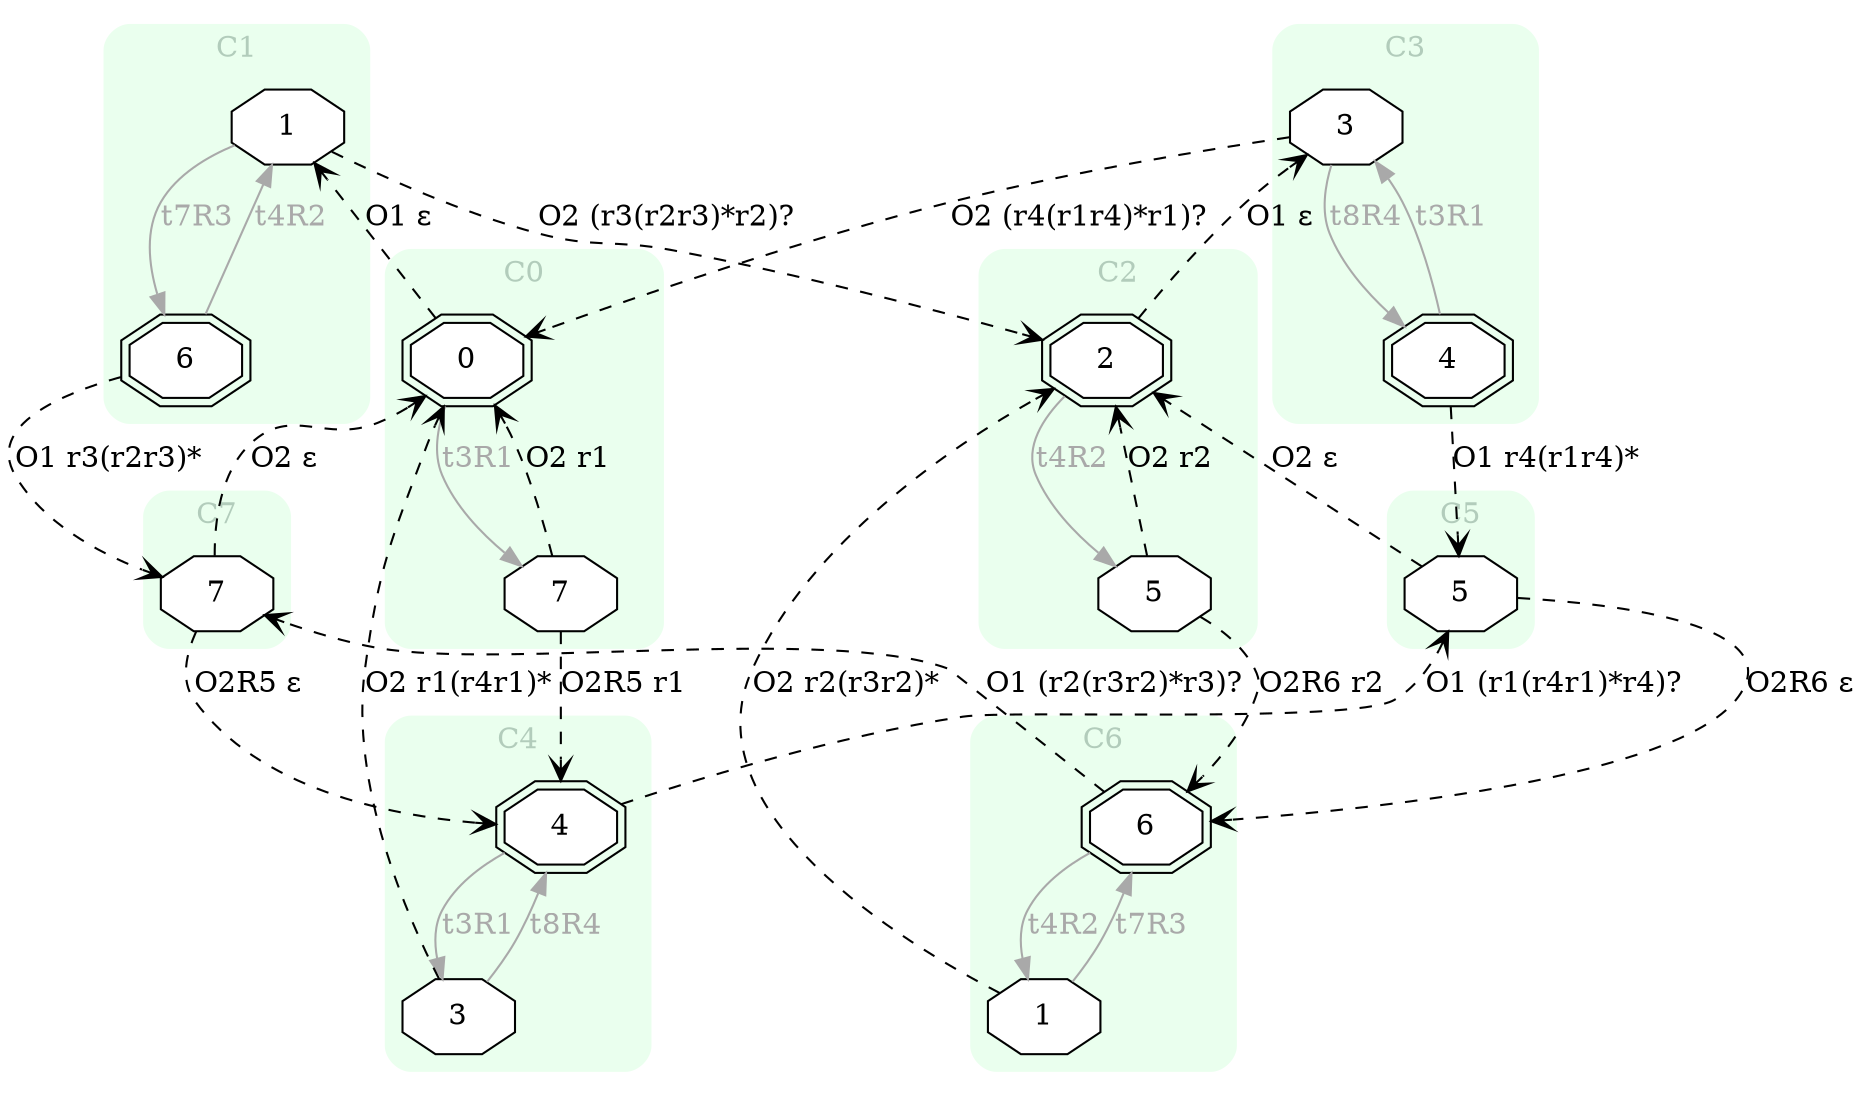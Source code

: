 digraph "EXPinput/s2" {
node [style=filled fillcolor=white]
subgraph cluster0 {
style="rounded,filled" label="C0" fontcolor="#B2CCBB" color="#EAFFEE"
edge[color=darkgray fontcolor=darkgray]
node [shape=doubleoctagon]; C0S0 [label=0];
node [shape=octagon]; C0S7 [label=7];
C0S0 -> C0S7 [label=t3R1]
}
subgraph cluster1 {
style="rounded,filled" label="C1" fontcolor="#B2CCBB" color="#EAFFEE"
edge[color=darkgray fontcolor=darkgray]
node [shape=octagon]; C1S1 [label=1];
node [shape=doubleoctagon]; C1S6 [label=6];
C1S1 -> C1S6 [label=t7R3]
C1S6 -> C1S1 [label=t4R2]
}
subgraph cluster2 {
style="rounded,filled" label="C2" fontcolor="#B2CCBB" color="#EAFFEE"
edge[color=darkgray fontcolor=darkgray]
node [shape=doubleoctagon]; C2S2 [label=2];
node [shape=octagon]; C2S5 [label=5];
C2S2 -> C2S5 [label=t4R2]
}
subgraph cluster3 {
style="rounded,filled" label="C3" fontcolor="#B2CCBB" color="#EAFFEE"
edge[color=darkgray fontcolor=darkgray]
node [shape=octagon]; C3S3 [label=3];
node [shape=doubleoctagon]; C3S4 [label=4];
C3S3 -> C3S4 [label=t8R4]
C3S4 -> C3S3 [label=t3R1]
}
subgraph cluster4 {
style="rounded,filled" label="C4" fontcolor="#B2CCBB" color="#EAFFEE"
edge[color=darkgray fontcolor=darkgray]
node [shape=doubleoctagon]; C4S4 [label=4];
node [shape=octagon]; C4S3 [label=3];
C4S4 -> C4S3 [label=t3R1]
C4S3 -> C4S4 [label=t8R4]
}
subgraph cluster5 {
style="rounded,filled" label="C5" fontcolor="#B2CCBB" color="#EAFFEE"
edge[color=darkgray fontcolor=darkgray]
node [shape=octagon]; C5S5 [label=5];
}
subgraph cluster6 {
style="rounded,filled" label="C6" fontcolor="#B2CCBB" color="#EAFFEE"
edge[color=darkgray fontcolor=darkgray]
node [shape=doubleoctagon]; C6S6 [label=6];
node [shape=octagon]; C6S1 [label=1];
C6S6 -> C6S1 [label=t4R2]
C6S1 -> C6S6 [label=t7R3]
}
subgraph cluster7 {
style="rounded,filled" label="C7" fontcolor="#B2CCBB" color="#EAFFEE"
edge[color=darkgray fontcolor=darkgray]
node [shape=octagon]; C7S7 [label=7];
}
C0S0 -> C1S1 [style=dashed arrowhead=vee label="O1 ε"]
C0S7 -> C4S4 [style=dashed arrowhead=vee label="O2R5 r1"]
C0S7 -> C0S0 [style=dashed arrowhead=vee label="O2 r1"]
C1S1 -> C2S2 [style=dashed arrowhead=vee label="O2 (r3(r2r3)*r2)?"]
C1S6 -> C7S7 [style=dashed arrowhead=vee label="O1 r3(r2r3)*"]
C2S2 -> C3S3 [style=dashed arrowhead=vee label="O1 ε"]
C2S5 -> C6S6 [style=dashed arrowhead=vee label="O2R6 r2"]
C2S5 -> C2S2 [style=dashed arrowhead=vee label="O2 r2"]
C3S3 -> C0S0 [style=dashed arrowhead=vee label="O2 (r4(r1r4)*r1)?"]
C3S4 -> C5S5 [style=dashed arrowhead=vee label="O1 r4(r1r4)*"]
C4S4 -> C5S5 [style=dashed arrowhead=vee label="O1 (r1(r4r1)*r4)?"]
C4S3 -> C0S0 [style=dashed arrowhead=vee label="O2 r1(r4r1)*"]
C5S5 -> C6S6 [style=dashed arrowhead=vee label="O2R6 ε"]
C5S5 -> C2S2 [style=dashed arrowhead=vee label="O2 ε"]
C6S6 -> C7S7 [style=dashed arrowhead=vee label="O1 (r2(r3r2)*r3)?"]
C6S1 -> C2S2 [style=dashed arrowhead=vee label="O2 r2(r3r2)*"]
C7S7 -> C4S4 [style=dashed arrowhead=vee label="O2R5 ε"]
C7S7 -> C0S0 [style=dashed arrowhead=vee label="O2 ε"]
}
